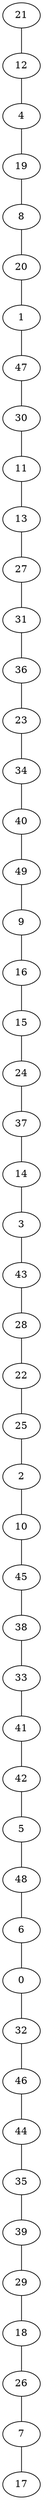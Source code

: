 graph {
  21 -- 12;
  12 -- 4;
  4 -- 19;
  19 -- 8;
  8 -- 20;
  20 -- 1;
  1 -- 47;
  47 -- 30;
  30 -- 11;
  11 -- 13;
  13 -- 27;
  27 -- 31;
  31 -- 36;
  36 -- 23;
  23 -- 34;
  34 -- 40;
  40 -- 49;
  49 -- 9;
  9 -- 16;
  16 -- 15;
  15 -- 24;
  24 -- 37;
  37 -- 14;
  14 -- 3;
  3 -- 43;
  43 -- 28;
  28 -- 22;
  22 -- 25;
  25 -- 2;
  2 -- 10;
  10 -- 45;
  45 -- 38;
  38 -- 33;
  33 -- 41;
  41 -- 42;
  42 -- 5;
  5 -- 48;
  48 -- 6;
  6 -- 0;
  0 -- 32;
  32 -- 46;
  46 -- 44;
  44 -- 35;
  35 -- 39;
  39 -- 29;
  29 -- 18;
  18 -- 26;
  26 -- 7;
  7 -- 17;
}
